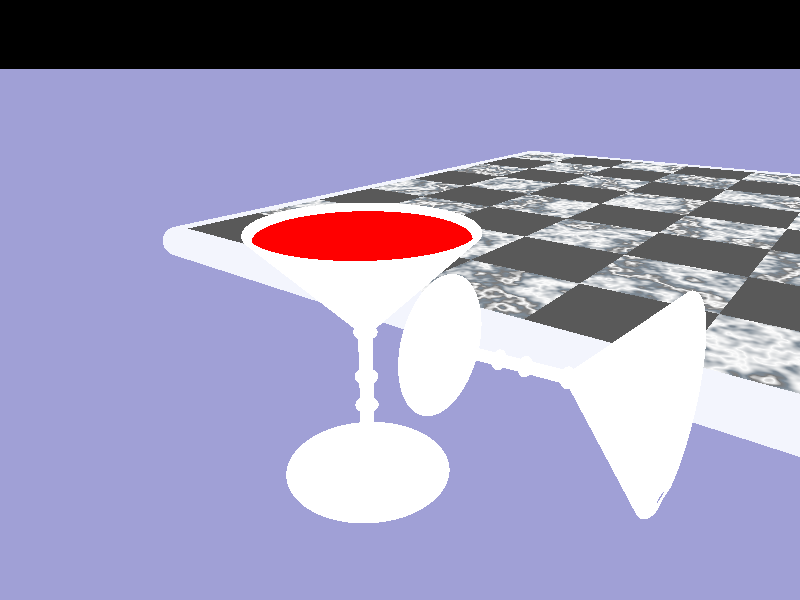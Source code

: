 // Persistence Of Vision raytracer version 3.5 sample file.
// File by Dan Farmer
// Wine glass and chessboard
// Updated October, 1996
// Updated January, 1998  DCB

global_settings { assumed_gamma 1.0 number_of_waves 3 max_trace_level 5 }

#include "colors.inc"
#include "shapes.inc"
#include "textures.inc"
//#include "glass.inc"
#include "metals.inc"

camera {
   location <50.0, 55.0, -75.0>
   direction z
   up y
   right x*4/3
   look_at <-10.0, 18.0, 0.0>
}

light_source { <10.0, 50.0, 35.0> colour White }
light_source { <-35.0, 30.0, -150.0> colour White }


#declare I_Glass1 =                  // Use with Liquid
   interior{
      ior 1.45
      caustics 2
      fade_distance 40                   // only for this scene
      fade_power 1
   }


#declare I_Glass2 =                    //Use with Bead
    interior{
       fade_distance 1.5              // only for this scene
       fade_power 1
       ior 1.45
       caustics 2
    }


#declare I_Glass3 =                  //Use with Rim
   interior{
      ior 1.51
      caustics 2
      fade_distance 0.025
      fade_power 1
   }

#declare I_Glass4 =                  //Use with Top & Stem
   interior{
      ior 1.51
      caustics 2
      fade_distance 1.5
      fade_power 1
   }

#declare I_Glass5 =                 // Use with Base
   interior{
       ior 1.51
       caustics 2
       fade_distance 3.25
       fade_power 1
     }


#declare T_Glass = texture {
   pigment { color red 1.0 green 1.0 blue 1.0 filter 0.95 }
   finish {
      ambient 0.0
      diffuse 0.0
      reflection 0.1
      phong 0.3
      phong_size 90
   }
}

#declare Wine = color red 1.0 filter 0.85;

#declare Liquid = finish { reflection 0.05 }

#declare Bead = object {
   sphere { <0, 0, 0>, 1 scale <1.65, 0.65, 1.65> }
   texture { T_Glass}
   interior {I_Glass2}

}

#declare Rim =
   torus {0.975, 0.025
   clipped_by { plane { -y, 0.0 } }
   scale <15.0, 10.0, 15.0>
   translate 24.0*y
   texture {T_Glass}
   interior{I_Glass3}
}

#declare Top = intersection {
   plane { y, 1.0  }
   object { QCone_Y }
   object { QCone_Y scale <0.97, 1.0, 0.97> inverse }

   clipped_by { plane { y, 0.0  inverse } }
   scale <15.0, 10.0, 15.0>
   translate 14.0*y
   texture { T_Glass}
   interior {I_Glass4}
}

#declare Stem =
cylinder { y*3.25, y*14, 1
  texture { T_Glass}
  interior {I_Glass4}
}


#declare Base = object {
   QCone_Y
   clipped_by {
      plane { y, 0.0  }
      plane { y, -1.0 inverse }
   }
   translate 1.0*y         /* This actually puts the base of the cone on y=0*/
   scale <12.0, 3.25, 12.0>
   texture { T_Glass}
   interior { I_Glass5}
}

#declare Wine2 =
union {
   cone { 0, 0, y, 0.95 open
      texture {
         finish { Liquid }
         pigment { Wine }
      }
   }
   disc { y, y, 0.95
      texture {
         finish { Liquid
            specular 1
            roughness 0.01
         }
         pigment { Wine }
         normal { onion 0.75 frequency 3 sine_wave turbulence 0.15 }
      }
      interior { I_Glass1}

   }
   scale <14.9, 9.5, 14.9>
   translate 14.0*y
   texture {
      finish { Liquid }
      pigment { Wine }
   }
   interior { I_Glass1}
}


#declare Frame =
union {
   // corners
   sphere { <-120, 0, -120>, 4.65 }
   sphere { < 120, 0, -120>, 4.65 }
   sphere { <-120, 0,  120>, 4.65 }
   sphere { < 120, 0,  120>, 4.65 }

   object {
      Disk_X    /* Front rounded edge */
      scale <120, 4.65, 4.65>
      translate -z*120
   }
   object {
      Disk_Z    /* Left rounded edge */
      scale <4.65, 4.65, 120>
      translate -x*120
   }
   object {
      Disk_X    /* Rear rounded edge */
      scale <120, 4.65, 4.65>
      translate  z*120
   }
   object {
      Disk_Z    /* Right rounded edge */
      scale <4.65, 4.65, 120>
      translate x*120
   }
   texture { Silver_Texture }
}

#declare ChessBoard = object {
   Cube
   scale <120.0, 4.0, 120.0>

   texture {
      tiles {
         texture {
           pigment {
               marble
               turbulence 1
               lambda 2.1
               omega 0.707
               scale <2, 1, 2>
               color_map {
                   [0.00 rgb 0.975 ]
                   [0.55 rgb <0.2, 0.25, 0.3>]
                   [0.75 rgb 0.2 ]
                   [0.85 rgb 0.5 ]
                   [1.00 rgb 0.975 ]
              }
           }
           finish { diffuse 1 }
         }
      tile2
         texture {
            pigment { Gray10 }
            finish { diffuse 1 specular 0.5 roughness 0.025}
         }
      }
   scale <30.0, 4.001, 30.0>
   }
}


#declare WineGlass_Without_Wine = merge {
   object { Rim   }
   object { Top   }
   object { Bead  translate 14.5*y }
   object { Bead  translate 10.0*y }
   object { Bead  translate  7.0*y }
   object { Bead  translate  3.0*y }
   object { Stem  }
   object { Base  }
   scale <1.0, 1.50, 1.0>
}
#declare WineGlass_With_Wine = union {
   object { WineGlass_Without_Wine }
   object { Wine2
      scale <1.0, 1.50, 1.0>
   }
}


fog { distance 200 color Black }

/* Ground plane */
plane {
   y, 0.0
   texture {
      pigment { RichBlue }
      normal {
         quilted 0.45
         control0 1 control1 1
         scale <0.45, 1, 0.45>
      }
   }
}

union {
    object { Frame }
    object { ChessBoard }
    translate <0.0, 4.0, 145.0>
}

// How did I figure out those wierd transformations below?
// Well, they'd be less obscure had I created the wine glass properly,
// but since I didn't, I simply put the camera a tiny bit above the
// floorplane and tried various values until it "fit".

object { WineGlass_Without_Wine translate -x*12.15 rotate -z*86.5 }

object { WineGlass_With_Wine translate <0, 0, -20>}

